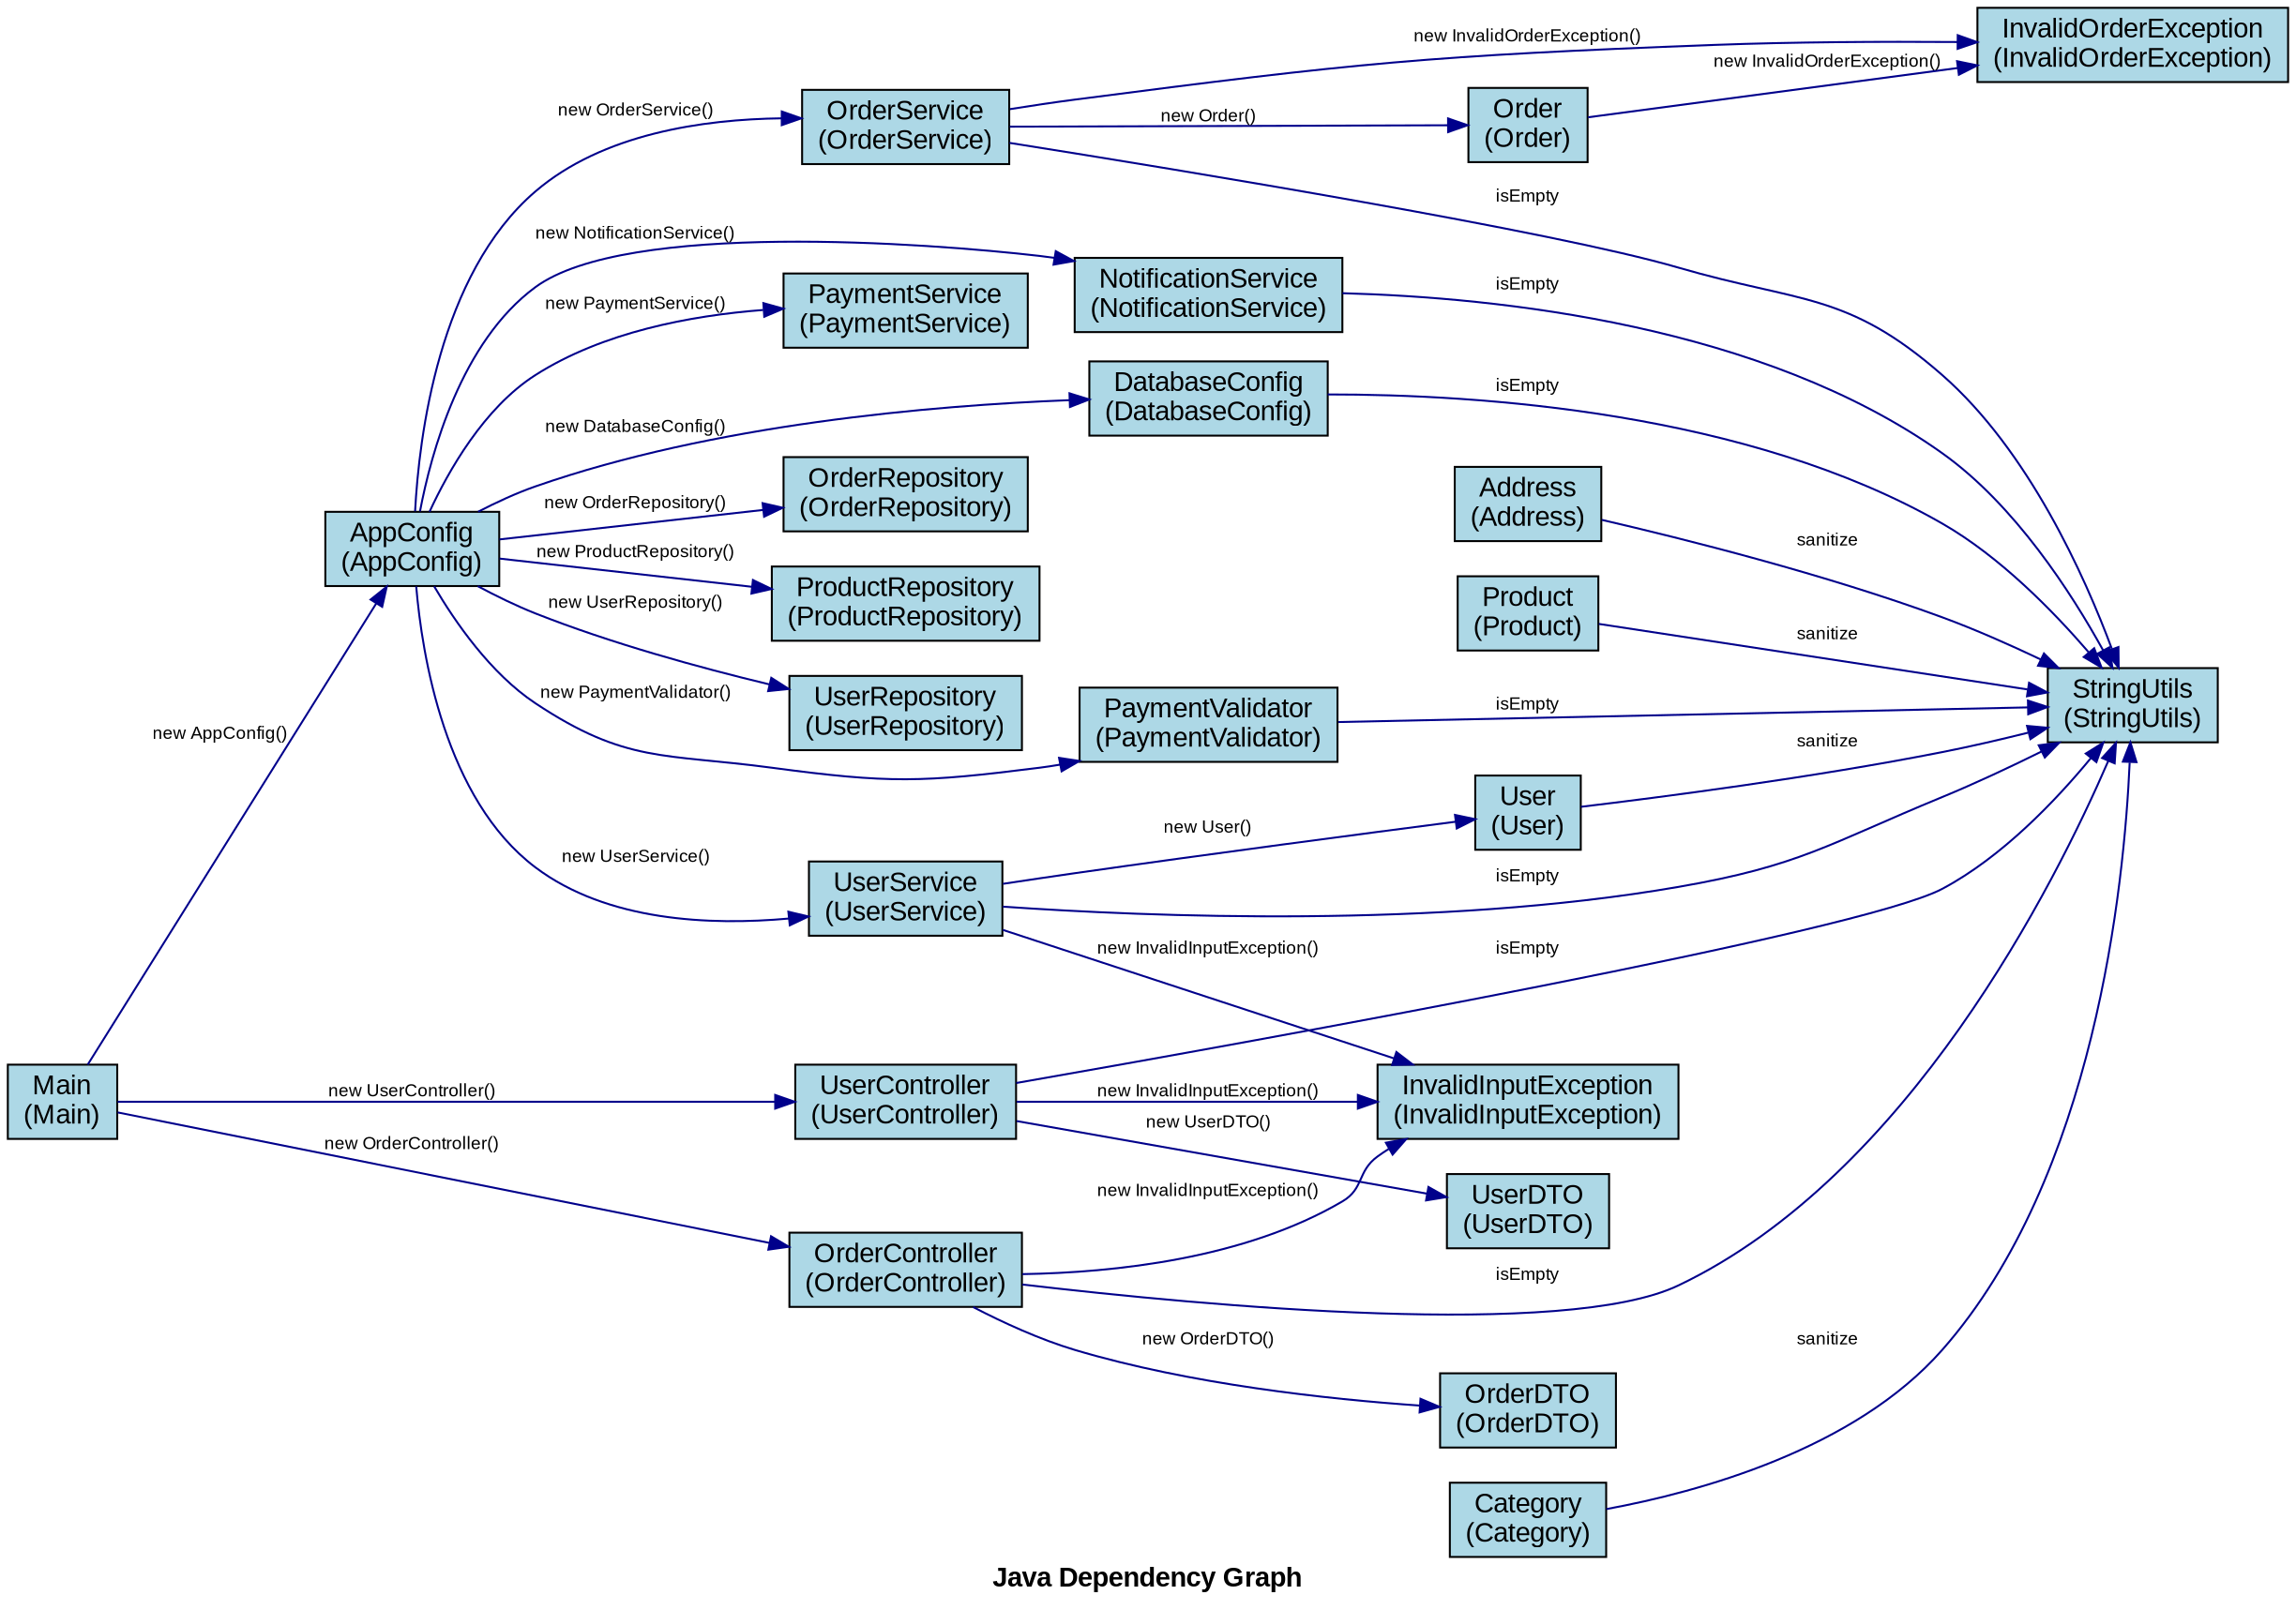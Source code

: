 digraph JavaDependencies {
    rankdir=LR;
    node [shape=box, style=filled, fillcolor=lightblue, fontname="Arial"];
    edge [fontname="Arial", fontsize=9, color=darkblue];
    graph [fontname="Arial Bold", fontsize=14, label="Java Dependency Graph"];

    "UserRepository" [label="UserRepository\n(UserRepository)", URL="javascript:showNodeInfo('UserRepository')", fillcolor="lightblue"];
    "StringUtils" [label="StringUtils\n(StringUtils)", URL="javascript:showNodeInfo('StringUtils')", fillcolor="lightblue"];
    "UserService" [label="UserService\n(UserService)", URL="javascript:showNodeInfo('UserService')", fillcolor="lightblue"];
    "PaymentService" [label="PaymentService\n(PaymentService)", URL="javascript:showNodeInfo('PaymentService')", fillcolor="lightblue"];
    "NotificationService" [label="NotificationService\n(NotificationService)", URL="javascript:showNodeInfo('NotificationService')", fillcolor="lightblue"];
    "OrderService" [label="OrderService\n(OrderService)", URL="javascript:showNodeInfo('OrderService')", fillcolor="lightblue"];
    "DatabaseConfig" [label="DatabaseConfig\n(DatabaseConfig)", URL="javascript:showNodeInfo('DatabaseConfig')", fillcolor="lightblue"];
    "OrderRepository" [label="OrderRepository\n(OrderRepository)", URL="javascript:showNodeInfo('OrderRepository')", fillcolor="lightblue"];
    "OrderController" [label="OrderController\n(OrderController)", URL="javascript:showNodeInfo('OrderController')", fillcolor="lightblue"];
    "PaymentValidator" [label="PaymentValidator\n(PaymentValidator)", URL="javascript:showNodeInfo('PaymentValidator')", fillcolor="lightblue"];
    "Order" [label="Order\n(Order)", URL="javascript:showNodeInfo('Order')", fillcolor="lightblue"];
    "AppConfig" [label="AppConfig\n(AppConfig)", URL="javascript:showNodeInfo('AppConfig')", fillcolor="lightblue"];
    "Category" [label="Category\n(Category)", URL="javascript:showNodeInfo('Category')", fillcolor="lightblue"];
    "OrderDTO" [label="OrderDTO\n(OrderDTO)", URL="javascript:showNodeInfo('OrderDTO')", fillcolor="lightblue"];
    "InvalidInputException" [label="InvalidInputException\n(InvalidInputException)", URL="javascript:showNodeInfo('InvalidInputException')", fillcolor="lightblue"];
    "Product" [label="Product\n(Product)", URL="javascript:showNodeInfo('Product')", fillcolor="lightblue"];
    "UserDTO" [label="UserDTO\n(UserDTO)", URL="javascript:showNodeInfo('UserDTO')", fillcolor="lightblue"];
    "UserController" [label="UserController\n(UserController)", URL="javascript:showNodeInfo('UserController')", fillcolor="lightblue"];
    "Address" [label="Address\n(Address)", URL="javascript:showNodeInfo('Address')", fillcolor="lightblue"];
    "ProductRepository" [label="ProductRepository\n(ProductRepository)", URL="javascript:showNodeInfo('ProductRepository')", fillcolor="lightblue"];
    "InvalidOrderException" [label="InvalidOrderException\n(InvalidOrderException)", URL="javascript:showNodeInfo('InvalidOrderException')", fillcolor="lightblue"];
    "Main" [label="Main\n(Main)", URL="javascript:showNodeInfo('Main')", fillcolor="lightblue"];
    "User" [label="User\n(User)", URL="javascript:showNodeInfo('User')", fillcolor="lightblue"];

    // Dependencies with method calls
    "Main" -> "AppConfig" [label="new AppConfig()", URL="javascript:showEdgeInfo('Main', 'AppConfig')"];
    "Main" -> "UserController" [label="new UserController()", URL="javascript:showEdgeInfo('Main', 'UserController')"];
    "Main" -> "OrderController" [label="new OrderController()", URL="javascript:showEdgeInfo('Main', 'OrderController')"];
    "OrderController" -> "StringUtils" [label="isEmpty", URL="javascript:showEdgeInfo('OrderController', 'StringUtils')"];
    "OrderController" -> "InvalidInputException" [label="new InvalidInputException()", URL="javascript:showEdgeInfo('OrderController', 'InvalidInputException')"];
    "OrderController" -> "OrderDTO" [label="new OrderDTO()", URL="javascript:showEdgeInfo('OrderController', 'OrderDTO')"];
    "UserController" -> "StringUtils" [label="isEmpty", URL="javascript:showEdgeInfo('UserController', 'StringUtils')"];
    "UserController" -> "InvalidInputException" [label="new InvalidInputException()", URL="javascript:showEdgeInfo('UserController', 'InvalidInputException')"];
    "UserController" -> "UserDTO" [label="new UserDTO()", URL="javascript:showEdgeInfo('UserController', 'UserDTO')"];
    "Address" -> "StringUtils" [label="sanitize", URL="javascript:showEdgeInfo('Address', 'StringUtils')"];
    "Category" -> "StringUtils" [label="sanitize", URL="javascript:showEdgeInfo('Category', 'StringUtils')"];
    "Order" -> "InvalidOrderException" [label="new InvalidOrderException()", URL="javascript:showEdgeInfo('Order', 'InvalidOrderException')"];
    "Product" -> "StringUtils" [label="sanitize", URL="javascript:showEdgeInfo('Product', 'StringUtils')"];
    "User" -> "StringUtils" [label="sanitize", URL="javascript:showEdgeInfo('User', 'StringUtils')"];
    "NotificationService" -> "StringUtils" [label="isEmpty", URL="javascript:showEdgeInfo('NotificationService', 'StringUtils')"];
    "OrderService" -> "StringUtils" [label="isEmpty", URL="javascript:showEdgeInfo('OrderService', 'StringUtils')"];
    "OrderService" -> "InvalidOrderException" [label="new InvalidOrderException()", URL="javascript:showEdgeInfo('OrderService', 'InvalidOrderException')"];
    "OrderService" -> "Order" [label="new Order()", URL="javascript:showEdgeInfo('OrderService', 'Order')"];
    "UserService" -> "StringUtils" [label="isEmpty", URL="javascript:showEdgeInfo('UserService', 'StringUtils')"];
    "UserService" -> "InvalidInputException" [label="new InvalidInputException()", URL="javascript:showEdgeInfo('UserService', 'InvalidInputException')"];
    "UserService" -> "User" [label="new User()", URL="javascript:showEdgeInfo('UserService', 'User')"];
    "AppConfig" -> "DatabaseConfig" [label="new DatabaseConfig()", URL="javascript:showEdgeInfo('AppConfig', 'DatabaseConfig')"];
    "AppConfig" -> "UserRepository" [label="new UserRepository()", URL="javascript:showEdgeInfo('AppConfig', 'UserRepository')"];
    "AppConfig" -> "OrderRepository" [label="new OrderRepository()", URL="javascript:showEdgeInfo('AppConfig', 'OrderRepository')"];
    "AppConfig" -> "ProductRepository" [label="new ProductRepository()", URL="javascript:showEdgeInfo('AppConfig', 'ProductRepository')"];
    "AppConfig" -> "NotificationService" [label="new NotificationService()", URL="javascript:showEdgeInfo('AppConfig', 'NotificationService')"];
    "AppConfig" -> "PaymentService" [label="new PaymentService()", URL="javascript:showEdgeInfo('AppConfig', 'PaymentService')"];
    "AppConfig" -> "PaymentValidator" [label="new PaymentValidator()", URL="javascript:showEdgeInfo('AppConfig', 'PaymentValidator')"];
    "AppConfig" -> "UserService" [label="new UserService()", URL="javascript:showEdgeInfo('AppConfig', 'UserService')"];
    "AppConfig" -> "OrderService" [label="new OrderService()", URL="javascript:showEdgeInfo('AppConfig', 'OrderService')"];
    "DatabaseConfig" -> "StringUtils" [label="isEmpty", URL="javascript:showEdgeInfo('DatabaseConfig', 'StringUtils')"];
    "PaymentValidator" -> "StringUtils" [label="isEmpty", URL="javascript:showEdgeInfo('PaymentValidator', 'StringUtils')"];
}